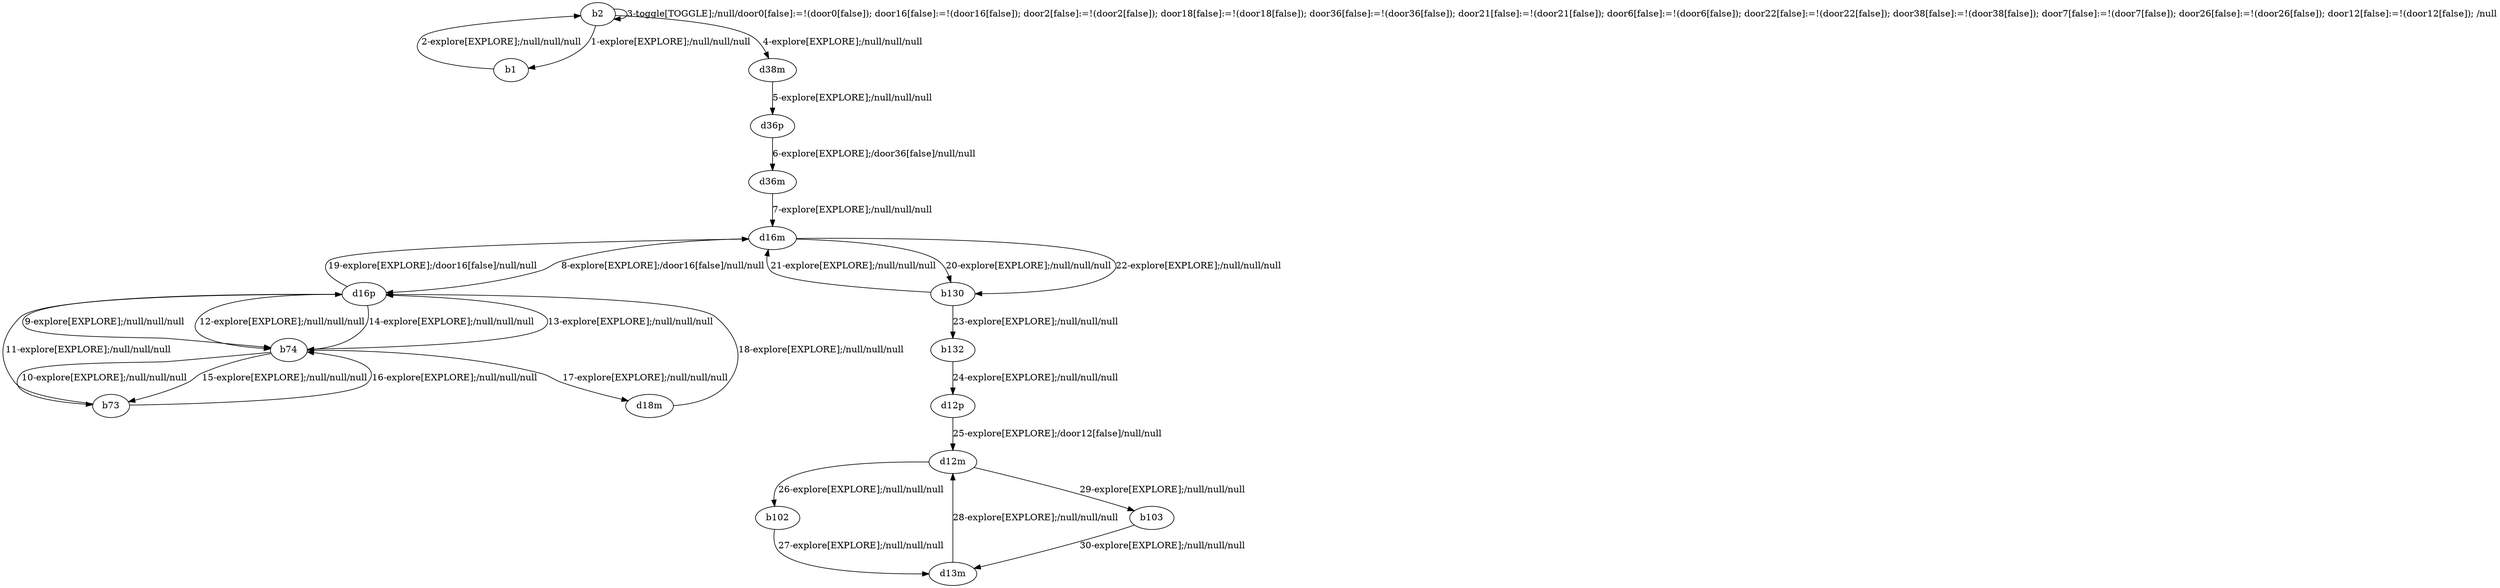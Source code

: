 # Total number of goals covered by this test: 2
# d18m --> d16p
# b132 --> d12p

digraph g {
"b2" -> "b1" [label = "1-explore[EXPLORE];/null/null/null"];
"b1" -> "b2" [label = "2-explore[EXPLORE];/null/null/null"];
"b2" -> "b2" [label = "3-toggle[TOGGLE];/null/door0[false]:=!(door0[false]); door16[false]:=!(door16[false]); door2[false]:=!(door2[false]); door18[false]:=!(door18[false]); door36[false]:=!(door36[false]); door21[false]:=!(door21[false]); door6[false]:=!(door6[false]); door22[false]:=!(door22[false]); door38[false]:=!(door38[false]); door7[false]:=!(door7[false]); door26[false]:=!(door26[false]); door12[false]:=!(door12[false]); /null"];
"b2" -> "d38m" [label = "4-explore[EXPLORE];/null/null/null"];
"d38m" -> "d36p" [label = "5-explore[EXPLORE];/null/null/null"];
"d36p" -> "d36m" [label = "6-explore[EXPLORE];/door36[false]/null/null"];
"d36m" -> "d16m" [label = "7-explore[EXPLORE];/null/null/null"];
"d16m" -> "d16p" [label = "8-explore[EXPLORE];/door16[false]/null/null"];
"d16p" -> "b74" [label = "9-explore[EXPLORE];/null/null/null"];
"b74" -> "b73" [label = "10-explore[EXPLORE];/null/null/null"];
"b73" -> "d16p" [label = "11-explore[EXPLORE];/null/null/null"];
"d16p" -> "b74" [label = "12-explore[EXPLORE];/null/null/null"];
"b74" -> "d16p" [label = "13-explore[EXPLORE];/null/null/null"];
"d16p" -> "b74" [label = "14-explore[EXPLORE];/null/null/null"];
"b74" -> "b73" [label = "15-explore[EXPLORE];/null/null/null"];
"b73" -> "b74" [label = "16-explore[EXPLORE];/null/null/null"];
"b74" -> "d18m" [label = "17-explore[EXPLORE];/null/null/null"];
"d18m" -> "d16p" [label = "18-explore[EXPLORE];/null/null/null"];
"d16p" -> "d16m" [label = "19-explore[EXPLORE];/door16[false]/null/null"];
"d16m" -> "b130" [label = "20-explore[EXPLORE];/null/null/null"];
"b130" -> "d16m" [label = "21-explore[EXPLORE];/null/null/null"];
"d16m" -> "b130" [label = "22-explore[EXPLORE];/null/null/null"];
"b130" -> "b132" [label = "23-explore[EXPLORE];/null/null/null"];
"b132" -> "d12p" [label = "24-explore[EXPLORE];/null/null/null"];
"d12p" -> "d12m" [label = "25-explore[EXPLORE];/door12[false]/null/null"];
"d12m" -> "b102" [label = "26-explore[EXPLORE];/null/null/null"];
"b102" -> "d13m" [label = "27-explore[EXPLORE];/null/null/null"];
"d13m" -> "d12m" [label = "28-explore[EXPLORE];/null/null/null"];
"d12m" -> "b103" [label = "29-explore[EXPLORE];/null/null/null"];
"b103" -> "d13m" [label = "30-explore[EXPLORE];/null/null/null"];
}